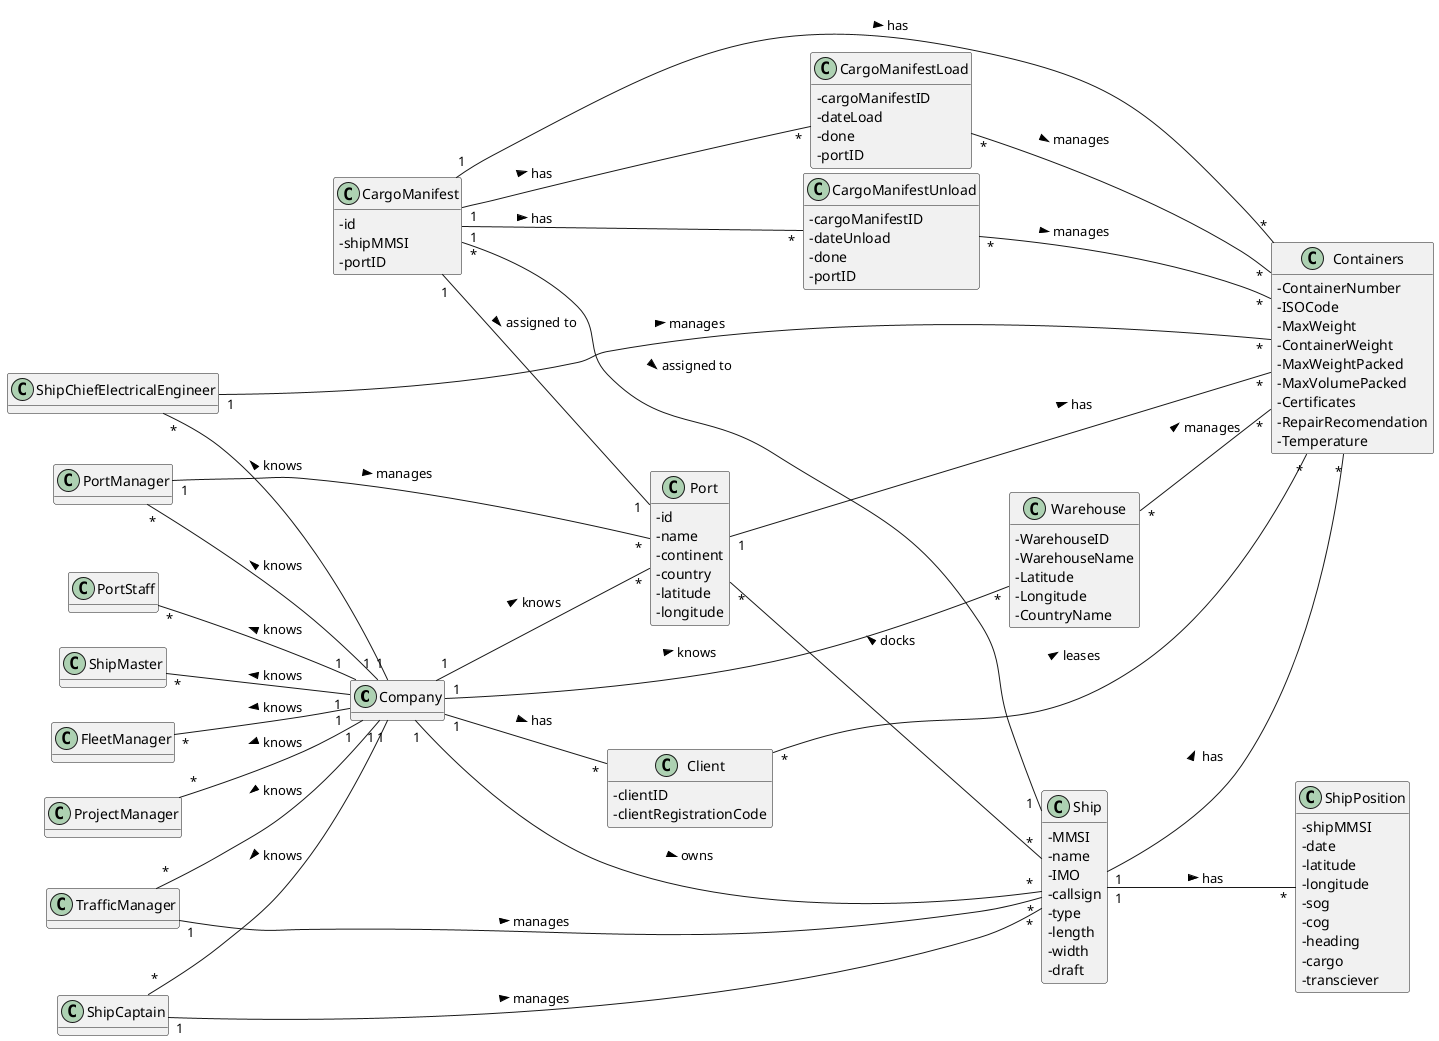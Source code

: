 @startuml
hide methods
left to right direction
skinparam classAttributeIconSize 0


class Company {
  
}

class Ship{
-MMSI
-name
-IMO
-callsign
-type
-length
-width
-draft
}

class Containers{
-ContainerNumber
-ISOCode
-MaxWeight
-ContainerWeight
-MaxWeightPacked
-MaxVolumePacked
-Certificates
-RepairRecomendation
-Temperature
}

class ShipPosition {
   -shipMMSI
   -date
   -latitude
   -longitude
   -sog
   -cog
   -heading
   -cargo
   -transciever
}

class Port{
-id
-name
-continent
-country
-latitude
-longitude
}

class TrafficManager{
}

class PortManager{
}

class ShipChiefElectricalEngineer{
}

class CargoManifest{
-id
-shipMMSI
-portID
}

class Warehouse{
-WarehouseID
-WarehouseName
-Latitude
-Longitude
-CountryName
}

class CargoManifestLoad{
-cargoManifestID
-dateLoad
-done
-portID
}

class CargoManifestUnload{
-cargoManifestID
-dateUnload
-done
-portID
}

class Client {
-clientID
-clientRegistrationCode
}

TrafficManager "*" -- "1" Company : knows <
TrafficManager "1" -- "*" Ship : manages >
ShipCaptain "*" -- "1" Company : knows <
ShipCaptain "1" -- "*" Ship : manages >
PortStaff "*" -- "1" Company : knows <
ShipMaster "*" -- "1" Company : knows <
FleetManager "*" -- "1" Company : knows <
ProjectManager "*" -- "1" Company : knows <
Company "1" -- "*" Ship : owns >
Ship "1" -- "*" ShipPosition : has >
PortManager "*" -- "1" Company : knows <
PortManager "1" -- "*" Port : manages >
Company "1" -- "*" Port : knows >
Port "*" -- "*" Ship : docks <
Port "1" -- "*" Containers: has >
Ship "1" -- "*" Containers: has >
CargoManifest "*" -- "1" Ship : assigned to >
CargoManifest "1" -- "*" Containers : has >
CargoManifest "1" -- "1" Port: assigned to >
ShipChiefElectricalEngineer "*" -- "1" Company : knows <
ShipChiefElectricalEngineer "1" -- "*" Containers : manages >
Company "1" -- "*" Warehouse : knows >
Warehouse "*" -- "*" Containers : manages >
CargoManifest "1" -- "*" CargoManifestLoad : has >
CargoManifest "1" -- "*" CargoManifestUnload : has >
CargoManifestLoad "*" -- "*" Containers : manages >
CargoManifestUnload "*" -- "*" Containers : manages >
Company "1" -- "*" Client : has >
Client "*" -- "*" Containers : leases >

@enduml